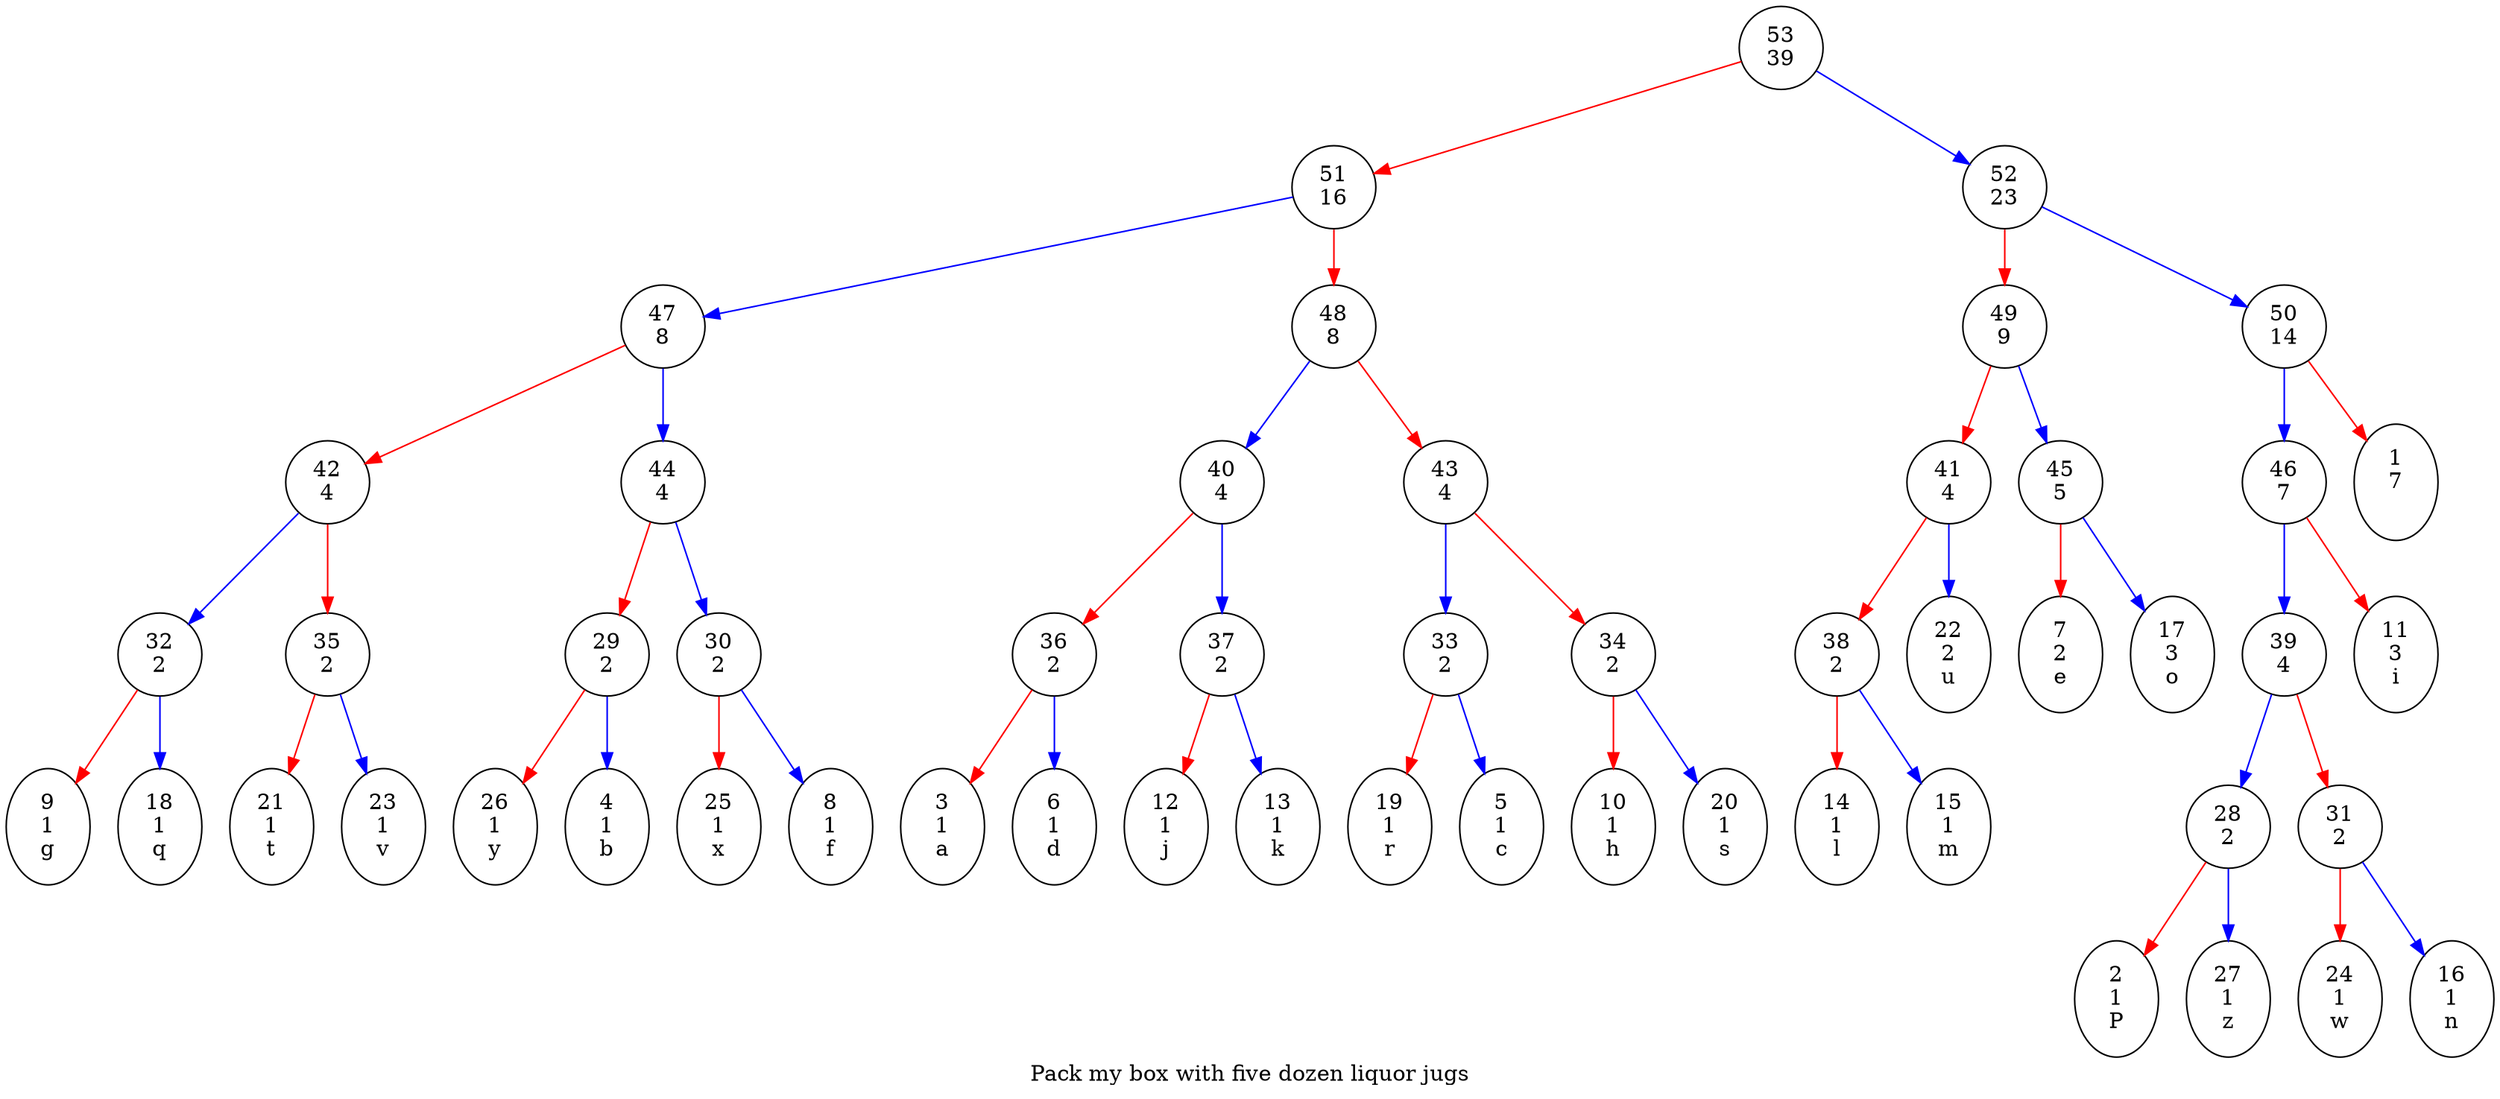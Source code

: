 digraph g {
  label = " Pack my box with five dozen liquor jugs "
  "28\n2" -> "2\n1\nP" [color=red]
  "28\n2" -> "27\n1\nz" [color=blue]
  "29\n2" -> "26\n1\ny" [color=red]
  "29\n2" -> "4\n1\nb" [color=blue]
  "30\n2" -> "25\n1\nx" [color=red]
  "30\n2" -> "8\n1\nf" [color=blue]
  "31\n2" -> "24\n1\nw" [color=red]
  "31\n2" -> "16\n1\nn" [color=blue]
  "32\n2" -> "9\n1\ng" [color=red]
  "32\n2" -> "18\n1\nq" [color=blue]
  "33\n2" -> "19\n1\nr" [color=red]
  "33\n2" -> "5\n1\nc" [color=blue]
  "34\n2" -> "10\n1\nh" [color=red]
  "34\n2" -> "20\n1\ns" [color=blue]
  "35\n2" -> "21\n1\nt" [color=red]
  "35\n2" -> "23\n1\nv" [color=blue]
  "36\n2" -> "3\n1\na" [color=red]
  "36\n2" -> "6\n1\nd" [color=blue]
  "37\n2" -> "12\n1\nj" [color=red]
  "37\n2" -> "13\n1\nk" [color=blue]
  "38\n2" -> "14\n1\nl" [color=red]
  "38\n2" -> "15\n1\nm" [color=blue]
  "39\n4" -> "31\n2" [color=red]
  "39\n4" -> "28\n2" [color=blue]
  "40\n4" -> "36\n2" [color=red]
  "40\n4" -> "37\n2" [color=blue]
  "41\n4" -> "38\n2" [color=red]
  "41\n4" -> "22\n2\nu" [color=blue]
  "42\n4" -> "35\n2" [color=red]
  "42\n4" -> "32\n2" [color=blue]
  "43\n4" -> "34\n2" [color=red]
  "43\n4" -> "33\n2" [color=blue]
  "44\n4" -> "29\n2" [color=red]
  "44\n4" -> "30\n2" [color=blue]
  "45\n5" -> "7\n2\ne" [color=red]
  "45\n5" -> "17\n3\no" [color=blue]
  "46\n7" -> "11\n3\ni" [color=red]
  "46\n7" -> "39\n4" [color=blue]
  "47\n8" -> "42\n4" [color=red]
  "47\n8" -> "44\n4" [color=blue]
  "48\n8" -> "43\n4" [color=red]
  "48\n8" -> "40\n4" [color=blue]
  "49\n9" -> "41\n4" [color=red]
  "49\n9" -> "45\n5" [color=blue]
  "50\n14" -> "1\n7\n " [color=red]
  "50\n14" -> "46\n7" [color=blue]
  "51\n16" -> "48\n8" [color=red]
  "51\n16" -> "47\n8" [color=blue]
  "52\n23" -> "49\n9" [color=red]
  "52\n23" -> "50\n14" [color=blue]
  "53\n39" -> "51\n16" [color=red]
  "53\n39" -> "52\n23" [color=blue]
}
